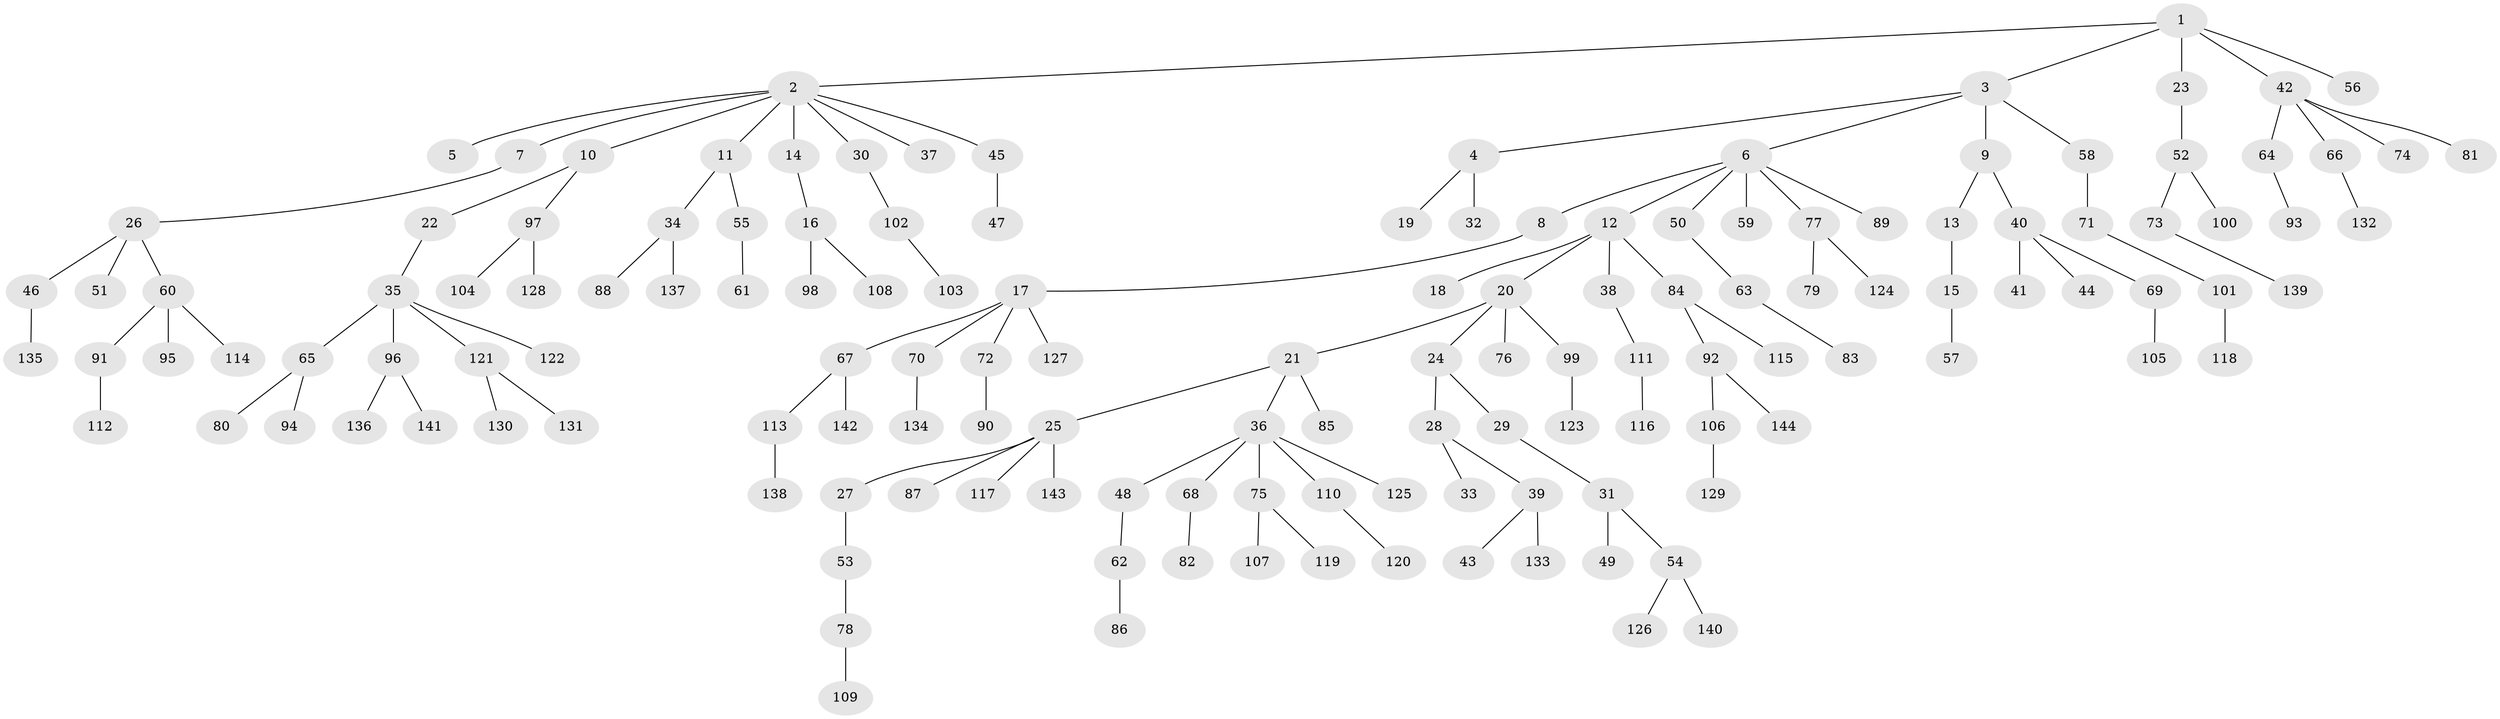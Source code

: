 // Generated by graph-tools (version 1.1) at 2025/02/03/09/25 03:02:20]
// undirected, 144 vertices, 143 edges
graph export_dot {
graph [start="1"]
  node [color=gray90,style=filled];
  1;
  2;
  3;
  4;
  5;
  6;
  7;
  8;
  9;
  10;
  11;
  12;
  13;
  14;
  15;
  16;
  17;
  18;
  19;
  20;
  21;
  22;
  23;
  24;
  25;
  26;
  27;
  28;
  29;
  30;
  31;
  32;
  33;
  34;
  35;
  36;
  37;
  38;
  39;
  40;
  41;
  42;
  43;
  44;
  45;
  46;
  47;
  48;
  49;
  50;
  51;
  52;
  53;
  54;
  55;
  56;
  57;
  58;
  59;
  60;
  61;
  62;
  63;
  64;
  65;
  66;
  67;
  68;
  69;
  70;
  71;
  72;
  73;
  74;
  75;
  76;
  77;
  78;
  79;
  80;
  81;
  82;
  83;
  84;
  85;
  86;
  87;
  88;
  89;
  90;
  91;
  92;
  93;
  94;
  95;
  96;
  97;
  98;
  99;
  100;
  101;
  102;
  103;
  104;
  105;
  106;
  107;
  108;
  109;
  110;
  111;
  112;
  113;
  114;
  115;
  116;
  117;
  118;
  119;
  120;
  121;
  122;
  123;
  124;
  125;
  126;
  127;
  128;
  129;
  130;
  131;
  132;
  133;
  134;
  135;
  136;
  137;
  138;
  139;
  140;
  141;
  142;
  143;
  144;
  1 -- 2;
  1 -- 3;
  1 -- 23;
  1 -- 42;
  1 -- 56;
  2 -- 5;
  2 -- 7;
  2 -- 10;
  2 -- 11;
  2 -- 14;
  2 -- 30;
  2 -- 37;
  2 -- 45;
  3 -- 4;
  3 -- 6;
  3 -- 9;
  3 -- 58;
  4 -- 19;
  4 -- 32;
  6 -- 8;
  6 -- 12;
  6 -- 50;
  6 -- 59;
  6 -- 77;
  6 -- 89;
  7 -- 26;
  8 -- 17;
  9 -- 13;
  9 -- 40;
  10 -- 22;
  10 -- 97;
  11 -- 34;
  11 -- 55;
  12 -- 18;
  12 -- 20;
  12 -- 38;
  12 -- 84;
  13 -- 15;
  14 -- 16;
  15 -- 57;
  16 -- 98;
  16 -- 108;
  17 -- 67;
  17 -- 70;
  17 -- 72;
  17 -- 127;
  20 -- 21;
  20 -- 24;
  20 -- 76;
  20 -- 99;
  21 -- 25;
  21 -- 36;
  21 -- 85;
  22 -- 35;
  23 -- 52;
  24 -- 28;
  24 -- 29;
  25 -- 27;
  25 -- 87;
  25 -- 117;
  25 -- 143;
  26 -- 46;
  26 -- 51;
  26 -- 60;
  27 -- 53;
  28 -- 33;
  28 -- 39;
  29 -- 31;
  30 -- 102;
  31 -- 49;
  31 -- 54;
  34 -- 88;
  34 -- 137;
  35 -- 65;
  35 -- 96;
  35 -- 121;
  35 -- 122;
  36 -- 48;
  36 -- 68;
  36 -- 75;
  36 -- 110;
  36 -- 125;
  38 -- 111;
  39 -- 43;
  39 -- 133;
  40 -- 41;
  40 -- 44;
  40 -- 69;
  42 -- 64;
  42 -- 66;
  42 -- 74;
  42 -- 81;
  45 -- 47;
  46 -- 135;
  48 -- 62;
  50 -- 63;
  52 -- 73;
  52 -- 100;
  53 -- 78;
  54 -- 126;
  54 -- 140;
  55 -- 61;
  58 -- 71;
  60 -- 91;
  60 -- 95;
  60 -- 114;
  62 -- 86;
  63 -- 83;
  64 -- 93;
  65 -- 80;
  65 -- 94;
  66 -- 132;
  67 -- 113;
  67 -- 142;
  68 -- 82;
  69 -- 105;
  70 -- 134;
  71 -- 101;
  72 -- 90;
  73 -- 139;
  75 -- 107;
  75 -- 119;
  77 -- 79;
  77 -- 124;
  78 -- 109;
  84 -- 92;
  84 -- 115;
  91 -- 112;
  92 -- 106;
  92 -- 144;
  96 -- 136;
  96 -- 141;
  97 -- 104;
  97 -- 128;
  99 -- 123;
  101 -- 118;
  102 -- 103;
  106 -- 129;
  110 -- 120;
  111 -- 116;
  113 -- 138;
  121 -- 130;
  121 -- 131;
}
